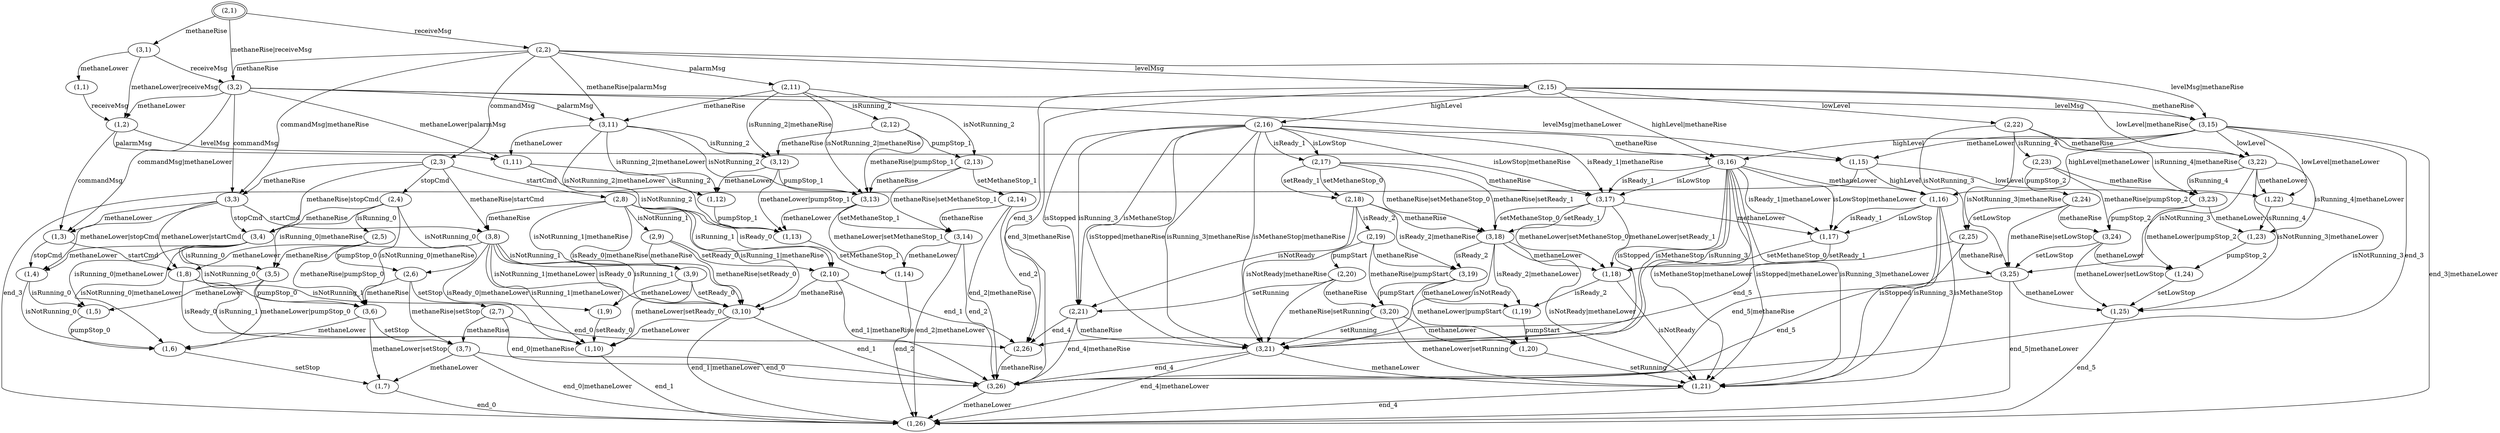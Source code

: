 digraph G {
center = TRUE;
mclimit = 10.0;
nodesep = 0.05;
node [ width=0.25, height=0.25, label="" ];
s0 [ peripheries=2 ];
s0 [label="(2,1)"];
s1 [label="(3,1)"];
s2 [label="(2,2)"];
s3 [label="(3,2)"];
s4 [label="(1,1)"];
s5 [label="(1,2)"];
s6 [label="(2,15)"];
s7 [label="(2,11)"];
s8 [label="(2,3)"];
s9 [label="(3,15)"];
s10 [label="(3,11)"];
s11 [label="(3,3)"];
s12 [label="(1,15)"];
s13 [label="(1,11)"];
s14 [label="(1,3)"];
s15 [label="(2,22)"];
s16 [label="(2,16)"];
s17 [label="(2,26)"];
s18 [label="(3,22)"];
s19 [label="(3,16)"];
s20 [label="(3,26)"];
s21 [label="(2,13)"];
s22 [label="(2,12)"];
s23 [label="(3,13)"];
s24 [label="(3,12)"];
s25 [label="(2,8)"];
s26 [label="(2,4)"];
s27 [label="(3,8)"];
s28 [label="(3,4)"];
s29 [label="(1,22)"];
s30 [label="(1,16)"];
s31 [label="(1,26)"];
s32 [label="(1,13)"];
s33 [label="(1,12)"];
s34 [label="(1,8)"];
s35 [label="(1,4)"];
s36 [label="(2,25)"];
s37 [label="(2,23)"];
s38 [label="(3,25)"];
s39 [label="(3,23)"];
s40 [label="(2,21)"];
s41 [label="(2,17)"];
s42 [label="(3,21)"];
s43 [label="(3,17)"];
s44 [label="(1,25)"];
s45 [label="(1,23)"];
s46 [label="(1,21)"];
s47 [label="(1,17)"];
s48 [label="(2,14)"];
s49 [label="(3,14)"];
s50 [label="(1,14)"];
s51 [label="(2,10)"];
s52 [label="(2,9)"];
s53 [label="(3,10)"];
s54 [label="(3,9)"];
s55 [label="(2,6)"];
s56 [label="(2,5)"];
s57 [label="(3,6)"];
s58 [label="(3,5)"];
s59 [label="(1,10)"];
s60 [label="(1,9)"];
s61 [label="(1,6)"];
s62 [label="(1,5)"];
s63 [label="(2,24)"];
s64 [label="(3,24)"];
s65 [label="(1,24)"];
s66 [label="(2,18)"];
s67 [label="(3,18)"];
s68 [label="(1,18)"];
s69 [label="(2,7)"];
s70 [label="(3,7)"];
s71 [label="(1,7)"];
s72 [label="(2,19)"];
s73 [label="(3,19)"];
s74 [label="(1,19)"];
s75 [label="(2,20)"];
s76 [label="(3,20)"];
s77 [label="(1,20)"];
s0->s1[label="methaneRise"];
s0->s2[label="receiveMsg"];
s0->s3[label="methaneRise|receiveMsg"];
s1->s4[label="methaneLower"];
s1->s3[label="receiveMsg"];
s1->s5[label="methaneLower|receiveMsg"];
s2->s3[label="methaneRise"];
s2->s6[label="levelMsg"];
s2->s7[label="palarmMsg"];
s2->s8[label="commandMsg"];
s2->s9[label="levelMsg|methaneRise"];
s2->s10[label="methaneRise|palarmMsg"];
s2->s11[label="commandMsg|methaneRise"];
s3->s5[label="methaneLower"];
s3->s9[label="levelMsg"];
s3->s10[label="palarmMsg"];
s3->s11[label="commandMsg"];
s3->s12[label="levelMsg|methaneLower"];
s3->s13[label="methaneLower|palarmMsg"];
s3->s14[label="commandMsg|methaneLower"];
s4->s5[label="receiveMsg"];
s5->s12[label="levelMsg"];
s5->s13[label="palarmMsg"];
s5->s14[label="commandMsg"];
s6->s9[label="methaneRise"];
s6->s15[label="lowLevel"];
s6->s16[label="highLevel"];
s6->s17[label="end_3"];
s6->s18[label="lowLevel|methaneRise"];
s6->s19[label="highLevel|methaneRise"];
s6->s20[label="end_3|methaneRise"];
s7->s10[label="methaneRise"];
s7->s21[label="isNotRunning_2"];
s7->s22[label="isRunning_2"];
s7->s23[label="isNotRunning_2|methaneRise"];
s7->s24[label="isRunning_2|methaneRise"];
s8->s11[label="methaneRise"];
s8->s25[label="startCmd"];
s8->s26[label="stopCmd"];
s8->s27[label="methaneRise|startCmd"];
s8->s28[label="methaneRise|stopCmd"];
s9->s12[label="methaneLower"];
s9->s18[label="lowLevel"];
s9->s19[label="highLevel"];
s9->s20[label="end_3"];
s9->s29[label="lowLevel|methaneLower"];
s9->s30[label="highLevel|methaneLower"];
s9->s31[label="end_3|methaneLower"];
s10->s13[label="methaneLower"];
s10->s23[label="isNotRunning_2"];
s10->s24[label="isRunning_2"];
s10->s32[label="isNotRunning_2|methaneLower"];
s10->s33[label="isRunning_2|methaneLower"];
s11->s14[label="methaneLower"];
s11->s27[label="startCmd"];
s11->s28[label="stopCmd"];
s11->s34[label="methaneLower|startCmd"];
s11->s35[label="methaneLower|stopCmd"];
s12->s29[label="lowLevel"];
s12->s30[label="highLevel"];
s12->s31[label="end_3"];
s13->s32[label="isNotRunning_2"];
s13->s33[label="isRunning_2"];
s14->s34[label="startCmd"];
s14->s35[label="stopCmd"];
s15->s18[label="methaneRise"];
s15->s36[label="isNotRunning_3"];
s15->s37[label="isRunning_4"];
s15->s38[label="isNotRunning_3|methaneRise"];
s15->s39[label="isRunning_4|methaneRise"];
s16->s19[label="methaneRise"];
s16->s40[label="isMethaneStop"];
s16->s40[label="isStopped"];
s16->s40[label="isRunning_3"];
s16->s41[label="isLowStop"];
s16->s41[label="isReady_1"];
s16->s42[label="isMethaneStop|methaneRise"];
s16->s42[label="isStopped|methaneRise"];
s16->s42[label="isRunning_3|methaneRise"];
s16->s43[label="isLowStop|methaneRise"];
s16->s43[label="isReady_1|methaneRise"];
s17->s20[label="methaneRise"];
s18->s29[label="methaneLower"];
s18->s38[label="isNotRunning_3"];
s18->s39[label="isRunning_4"];
s18->s44[label="isNotRunning_3|methaneLower"];
s18->s45[label="isRunning_4|methaneLower"];
s19->s30[label="methaneLower"];
s19->s42[label="isMethaneStop"];
s19->s42[label="isStopped"];
s19->s42[label="isRunning_3"];
s19->s43[label="isLowStop"];
s19->s43[label="isReady_1"];
s19->s46[label="isMethaneStop|methaneLower"];
s19->s46[label="isStopped|methaneLower"];
s19->s46[label="isRunning_3|methaneLower"];
s19->s47[label="isLowStop|methaneLower"];
s19->s47[label="isReady_1|methaneLower"];
s20->s31[label="methaneLower"];
s21->s23[label="methaneRise"];
s21->s48[label="setMethaneStop_1"];
s21->s49[label="methaneRise|setMethaneStop_1"];
s22->s24[label="methaneRise"];
s22->s21[label="pumpStop_1"];
s22->s23[label="methaneRise|pumpStop_1"];
s23->s32[label="methaneLower"];
s23->s49[label="setMethaneStop_1"];
s23->s50[label="methaneLower|setMethaneStop_1"];
s24->s33[label="methaneLower"];
s24->s23[label="pumpStop_1"];
s24->s32[label="methaneLower|pumpStop_1"];
s25->s27[label="methaneRise"];
s25->s51[label="isReady_0"];
s25->s51[label="isRunning_1"];
s25->s52[label="isNotRunning_1"];
s25->s53[label="isReady_0|methaneRise"];
s25->s53[label="isRunning_1|methaneRise"];
s25->s54[label="isNotRunning_1|methaneRise"];
s26->s28[label="methaneRise"];
s26->s55[label="isNotRunning_0"];
s26->s56[label="isRunning_0"];
s26->s57[label="isNotRunning_0|methaneRise"];
s26->s58[label="isRunning_0|methaneRise"];
s27->s34[label="methaneLower"];
s27->s53[label="isReady_0"];
s27->s53[label="isRunning_1"];
s27->s54[label="isNotRunning_1"];
s27->s59[label="isReady_0|methaneLower"];
s27->s59[label="isRunning_1|methaneLower"];
s27->s60[label="isNotRunning_1|methaneLower"];
s28->s35[label="methaneLower"];
s28->s57[label="isNotRunning_0"];
s28->s58[label="isRunning_0"];
s28->s61[label="isNotRunning_0|methaneLower"];
s28->s62[label="isRunning_0|methaneLower"];
s29->s44[label="isNotRunning_3"];
s29->s45[label="isRunning_4"];
s30->s46[label="isMethaneStop"];
s30->s46[label="isStopped"];
s30->s46[label="isRunning_3"];
s30->s47[label="isLowStop"];
s30->s47[label="isReady_1"];
s32->s50[label="setMethaneStop_1"];
s33->s32[label="pumpStop_1"];
s34->s59[label="isReady_0"];
s34->s59[label="isRunning_1"];
s34->s60[label="isNotRunning_1"];
s35->s61[label="isNotRunning_0"];
s35->s62[label="isRunning_0"];
s36->s38[label="methaneRise"];
s36->s17[label="end_5"];
s36->s20[label="end_5|methaneRise"];
s37->s39[label="methaneRise"];
s37->s63[label="pumpStop_2"];
s37->s64[label="methaneRise|pumpStop_2"];
s38->s44[label="methaneLower"];
s38->s20[label="end_5"];
s38->s31[label="end_5|methaneLower"];
s39->s45[label="methaneLower"];
s39->s64[label="pumpStop_2"];
s39->s65[label="methaneLower|pumpStop_2"];
s40->s42[label="methaneRise"];
s40->s17[label="end_4"];
s40->s20[label="end_4|methaneRise"];
s41->s43[label="methaneRise"];
s41->s66[label="setMethaneStop_0"];
s41->s66[label="setReady_1"];
s41->s67[label="methaneRise|setMethaneStop_0"];
s41->s67[label="methaneRise|setReady_1"];
s42->s46[label="methaneLower"];
s42->s20[label="end_4"];
s42->s31[label="end_4|methaneLower"];
s43->s47[label="methaneLower"];
s43->s67[label="setMethaneStop_0"];
s43->s67[label="setReady_1"];
s43->s68[label="methaneLower|setMethaneStop_0"];
s43->s68[label="methaneLower|setReady_1"];
s44->s31[label="end_5"];
s45->s65[label="pumpStop_2"];
s46->s31[label="end_4"];
s47->s68[label="setMethaneStop_0"];
s47->s68[label="setReady_1"];
s48->s49[label="methaneRise"];
s48->s17[label="end_2"];
s48->s20[label="end_2|methaneRise"];
s49->s50[label="methaneLower"];
s49->s20[label="end_2"];
s49->s31[label="end_2|methaneLower"];
s50->s31[label="end_2"];
s51->s53[label="methaneRise"];
s51->s17[label="end_1"];
s51->s20[label="end_1|methaneRise"];
s52->s54[label="methaneRise"];
s52->s51[label="setReady_0"];
s52->s53[label="methaneRise|setReady_0"];
s53->s59[label="methaneLower"];
s53->s20[label="end_1"];
s53->s31[label="end_1|methaneLower"];
s54->s60[label="methaneLower"];
s54->s53[label="setReady_0"];
s54->s59[label="methaneLower|setReady_0"];
s55->s57[label="methaneRise"];
s55->s69[label="setStop"];
s55->s70[label="methaneRise|setStop"];
s56->s58[label="methaneRise"];
s56->s55[label="pumpStop_0"];
s56->s57[label="methaneRise|pumpStop_0"];
s57->s61[label="methaneLower"];
s57->s70[label="setStop"];
s57->s71[label="methaneLower|setStop"];
s58->s62[label="methaneLower"];
s58->s57[label="pumpStop_0"];
s58->s61[label="methaneLower|pumpStop_0"];
s59->s31[label="end_1"];
s60->s59[label="setReady_0"];
s61->s71[label="setStop"];
s62->s61[label="pumpStop_0"];
s63->s64[label="methaneRise"];
s63->s36[label="setLowStop"];
s63->s38[label="methaneRise|setLowStop"];
s64->s65[label="methaneLower"];
s64->s38[label="setLowStop"];
s64->s44[label="methaneLower|setLowStop"];
s65->s44[label="setLowStop"];
s66->s67[label="methaneRise"];
s66->s40[label="isNotReady"];
s66->s72[label="isReady_2"];
s66->s42[label="isNotReady|methaneRise"];
s66->s73[label="isReady_2|methaneRise"];
s67->s68[label="methaneLower"];
s67->s42[label="isNotReady"];
s67->s73[label="isReady_2"];
s67->s46[label="isNotReady|methaneLower"];
s67->s74[label="isReady_2|methaneLower"];
s68->s46[label="isNotReady"];
s68->s74[label="isReady_2"];
s69->s70[label="methaneRise"];
s69->s17[label="end_0"];
s69->s20[label="end_0|methaneRise"];
s70->s71[label="methaneLower"];
s70->s20[label="end_0"];
s70->s31[label="end_0|methaneLower"];
s71->s31[label="end_0"];
s72->s73[label="methaneRise"];
s72->s75[label="pumpStart"];
s72->s76[label="methaneRise|pumpStart"];
s73->s74[label="methaneLower"];
s73->s76[label="pumpStart"];
s73->s77[label="methaneLower|pumpStart"];
s74->s77[label="pumpStart"];
s75->s76[label="methaneRise"];
s75->s40[label="setRunning"];
s75->s42[label="methaneRise|setRunning"];
s76->s77[label="methaneLower"];
s76->s42[label="setRunning"];
s76->s46[label="methaneLower|setRunning"];
s77->s46[label="setRunning"];
}
